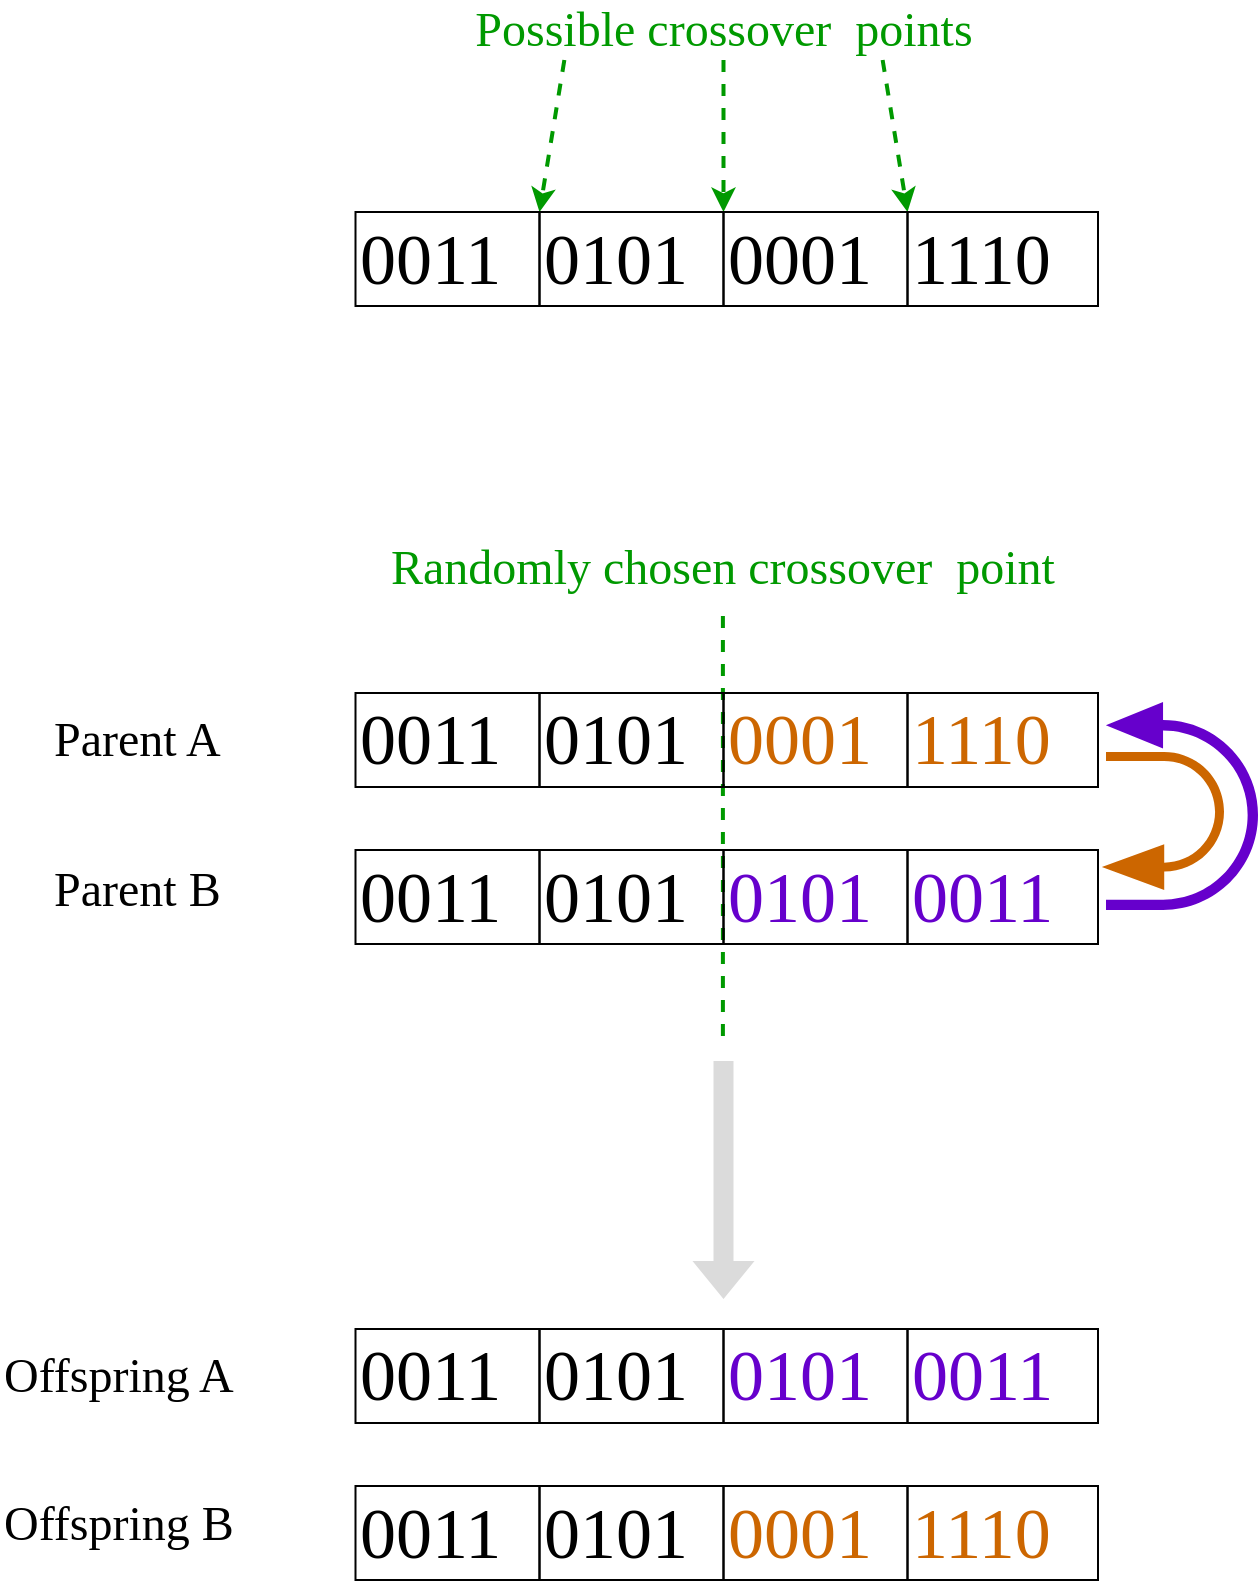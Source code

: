 <mxfile version="21.3.5" type="device">
  <diagram name="Page-1" id="NnesV5St42bMwWYuN8ip">
    <mxGraphModel dx="934" dy="929" grid="0" gridSize="10" guides="1" tooltips="1" connect="1" arrows="1" fold="1" page="0" pageScale="1" pageWidth="850" pageHeight="1100" math="0" shadow="0">
      <root>
        <mxCell id="0" />
        <mxCell id="1" parent="0" />
        <mxCell id="xlCZjYcisONdwjktuFtv-72" value="&lt;font style=&quot;font-size: 36px;&quot; face=&quot;Verdana&quot;&gt;0011&lt;/font&gt;" style="text;html=1;strokeColor=default;fillColor=none;align=left;verticalAlign=middle;whiteSpace=wrap;rounded=0;" parent="1" vertex="1">
          <mxGeometry x="314.75" y="366" width="92" height="47" as="geometry" />
        </mxCell>
        <mxCell id="xlCZjYcisONdwjktuFtv-77" value="" style="endArrow=classic;html=1;rounded=0;entryX=1;entryY=0;entryDx=0;entryDy=0;strokeColor=#009900;exitX=0.25;exitY=1;exitDx=0;exitDy=0;dashed=1;strokeWidth=2;" parent="1" source="xlCZjYcisONdwjktuFtv-78" target="xlCZjYcisONdwjktuFtv-72" edge="1">
          <mxGeometry width="50" height="50" relative="1" as="geometry">
            <mxPoint x="425.5" y="290" as="sourcePoint" />
            <mxPoint x="565.5" y="350" as="targetPoint" />
            <Array as="points" />
          </mxGeometry>
        </mxCell>
        <mxCell id="xlCZjYcisONdwjktuFtv-78" value="&lt;font style=&quot;font-size: 24px;&quot; face=&quot;Verdana&quot;&gt;Possible crossover&amp;nbsp; points&lt;/font&gt;" style="text;html=1;strokeColor=none;fillColor=none;align=center;verticalAlign=middle;whiteSpace=wrap;rounded=0;fontColor=#009900;" parent="1" vertex="1">
          <mxGeometry x="339.61" y="260" width="318.28" height="30" as="geometry" />
        </mxCell>
        <mxCell id="xlCZjYcisONdwjktuFtv-79" value="" style="endArrow=classic;html=1;rounded=0;entryX=0;entryY=0;entryDx=0;entryDy=0;strokeColor=#009900;dashed=1;strokeWidth=2;" parent="1" source="xlCZjYcisONdwjktuFtv-78" target="xlCZjYcisONdwjktuFtv-126" edge="1">
          <mxGeometry width="50" height="50" relative="1" as="geometry">
            <mxPoint x="458.5" y="300" as="sourcePoint" />
            <mxPoint x="498.5" y="330" as="targetPoint" />
          </mxGeometry>
        </mxCell>
        <mxCell id="xlCZjYcisONdwjktuFtv-80" value="" style="endArrow=classic;html=1;rounded=0;entryX=0;entryY=0;entryDx=0;entryDy=0;strokeColor=#009900;exitX=0.75;exitY=1;exitDx=0;exitDy=0;dashed=1;strokeWidth=2;" parent="1" source="xlCZjYcisONdwjktuFtv-78" target="xlCZjYcisONdwjktuFtv-127" edge="1">
          <mxGeometry width="50" height="50" relative="1" as="geometry">
            <mxPoint x="468.5" y="310" as="sourcePoint" />
            <mxPoint x="675.5" y="330.0" as="targetPoint" />
            <Array as="points" />
          </mxGeometry>
        </mxCell>
        <mxCell id="xlCZjYcisONdwjktuFtv-90" value="" style="endArrow=none;dashed=1;html=1;rounded=0;strokeWidth=2;strokeColor=#009900;" parent="1" edge="1">
          <mxGeometry width="50" height="50" relative="1" as="geometry">
            <mxPoint x="498.45" y="778" as="sourcePoint" />
            <mxPoint x="498.45" y="563" as="targetPoint" />
          </mxGeometry>
        </mxCell>
        <mxCell id="xlCZjYcisONdwjktuFtv-100" value="" style="html=1;shadow=0;dashed=0;align=center;verticalAlign=middle;shape=mxgraph.arrows2.uTurnArrow;dy=2.59;arrowHead=23.28;dx2=28.6;direction=east;flipH=1;strokeColor=none;fillColor=#6600CC;gradientColor=none;" parent="1" vertex="1">
          <mxGeometry x="690" y="611" width="76" height="104" as="geometry" />
        </mxCell>
        <mxCell id="xlCZjYcisONdwjktuFtv-104" value="Parent A" style="text;html=1;strokeColor=none;fillColor=none;align=left;verticalAlign=middle;whiteSpace=wrap;rounded=0;fontFamily=Verdana;fontSize=24;" parent="1" vertex="1">
          <mxGeometry x="162" y="615" width="129" height="30" as="geometry" />
        </mxCell>
        <mxCell id="xlCZjYcisONdwjktuFtv-105" value="Parent B" style="text;html=1;strokeColor=none;fillColor=none;align=left;verticalAlign=middle;whiteSpace=wrap;rounded=0;fontFamily=Verdana;fontSize=24;" parent="1" vertex="1">
          <mxGeometry x="162" y="690" width="119" height="30" as="geometry" />
        </mxCell>
        <mxCell id="xlCZjYcisONdwjktuFtv-123" value="" style="shape=flexArrow;endArrow=classic;html=1;rounded=0;fillColor=#DBDBDB;strokeColor=none;" parent="1" edge="1">
          <mxGeometry width="50" height="50" relative="1" as="geometry">
            <mxPoint x="498.75" y="790" as="sourcePoint" />
            <mxPoint x="498.75" y="910" as="targetPoint" />
          </mxGeometry>
        </mxCell>
        <mxCell id="xlCZjYcisONdwjktuFtv-124" value="&lt;font style=&quot;font-size: 24px;&quot; face=&quot;Verdana&quot;&gt;Randomly chosen crossover&amp;nbsp; point&lt;/font&gt;" style="text;html=1;strokeColor=none;fillColor=none;align=center;verticalAlign=middle;whiteSpace=wrap;rounded=0;fontColor=#009900;" parent="1" vertex="1">
          <mxGeometry x="271.05" y="529" width="455.39" height="30" as="geometry" />
        </mxCell>
        <mxCell id="xlCZjYcisONdwjktuFtv-125" value="&lt;font style=&quot;font-size: 36px;&quot; face=&quot;Verdana&quot;&gt;0101&lt;/font&gt;" style="text;html=1;strokeColor=default;fillColor=none;align=left;verticalAlign=middle;whiteSpace=wrap;rounded=0;" parent="1" vertex="1">
          <mxGeometry x="406.75" y="366" width="92" height="47" as="geometry" />
        </mxCell>
        <mxCell id="xlCZjYcisONdwjktuFtv-126" value="&lt;font style=&quot;font-size: 36px;&quot; face=&quot;Verdana&quot;&gt;0001&lt;/font&gt;" style="text;html=1;strokeColor=default;fillColor=none;align=left;verticalAlign=middle;whiteSpace=wrap;rounded=0;" parent="1" vertex="1">
          <mxGeometry x="498.75" y="366" width="92" height="47" as="geometry" />
        </mxCell>
        <mxCell id="xlCZjYcisONdwjktuFtv-127" value="&lt;font style=&quot;font-size: 36px;&quot; face=&quot;Verdana&quot;&gt;1110&lt;/font&gt;" style="text;html=1;strokeColor=default;fillColor=none;align=left;verticalAlign=middle;whiteSpace=wrap;rounded=0;" parent="1" vertex="1">
          <mxGeometry x="590.75" y="366" width="95.25" height="47" as="geometry" />
        </mxCell>
        <mxCell id="xlCZjYcisONdwjktuFtv-128" value="&lt;font style=&quot;font-size: 36px;&quot; face=&quot;Verdana&quot;&gt;0011&lt;/font&gt;" style="text;html=1;strokeColor=default;fillColor=none;align=left;verticalAlign=middle;whiteSpace=wrap;rounded=0;" parent="1" vertex="1">
          <mxGeometry x="314.75" y="606.5" width="92" height="47" as="geometry" />
        </mxCell>
        <mxCell id="xlCZjYcisONdwjktuFtv-129" value="&lt;font style=&quot;font-size: 36px;&quot; face=&quot;Verdana&quot;&gt;0101&lt;/font&gt;" style="text;html=1;strokeColor=default;fillColor=none;align=left;verticalAlign=middle;whiteSpace=wrap;rounded=0;perimeterSpacing=0;" parent="1" vertex="1">
          <mxGeometry x="406.75" y="606.5" width="92" height="47" as="geometry" />
        </mxCell>
        <mxCell id="xlCZjYcisONdwjktuFtv-130" value="&lt;font style=&quot;font-size: 36px;&quot; face=&quot;Verdana&quot; color=&quot;#cc6600&quot;&gt;0001&lt;/font&gt;" style="text;html=1;strokeColor=default;fillColor=none;align=left;verticalAlign=middle;whiteSpace=wrap;rounded=0;" parent="1" vertex="1">
          <mxGeometry x="498.75" y="606.5" width="92" height="47" as="geometry" />
        </mxCell>
        <mxCell id="xlCZjYcisONdwjktuFtv-131" value="&lt;font style=&quot;font-size: 36px;&quot; face=&quot;Verdana&quot; color=&quot;#cc6600&quot;&gt;1110&lt;/font&gt;" style="text;html=1;strokeColor=default;fillColor=none;align=left;verticalAlign=middle;whiteSpace=wrap;rounded=0;" parent="1" vertex="1">
          <mxGeometry x="590.75" y="606.5" width="95.25" height="47" as="geometry" />
        </mxCell>
        <mxCell id="xlCZjYcisONdwjktuFtv-132" value="&lt;font style=&quot;font-size: 36px;&quot; face=&quot;Verdana&quot;&gt;0011&lt;/font&gt;" style="text;html=1;strokeColor=default;fillColor=none;align=left;verticalAlign=middle;whiteSpace=wrap;rounded=0;" parent="1" vertex="1">
          <mxGeometry x="314.75" y="685" width="92" height="47" as="geometry" />
        </mxCell>
        <mxCell id="xlCZjYcisONdwjktuFtv-133" value="&lt;font style=&quot;font-size: 36px;&quot; face=&quot;Verdana&quot;&gt;0101&lt;/font&gt;" style="text;html=1;strokeColor=default;fillColor=none;align=left;verticalAlign=middle;whiteSpace=wrap;rounded=0;" parent="1" vertex="1">
          <mxGeometry x="406.75" y="685" width="92" height="47" as="geometry" />
        </mxCell>
        <mxCell id="xlCZjYcisONdwjktuFtv-134" value="&lt;font style=&quot;font-size: 36px;&quot; face=&quot;Verdana&quot; color=&quot;#6600cc&quot;&gt;0101&lt;/font&gt;" style="text;html=1;strokeColor=default;fillColor=none;align=left;verticalAlign=middle;whiteSpace=wrap;rounded=0;" parent="1" vertex="1">
          <mxGeometry x="498.75" y="685" width="92" height="47" as="geometry" />
        </mxCell>
        <mxCell id="xlCZjYcisONdwjktuFtv-135" value="&lt;font style=&quot;font-size: 36px;&quot; face=&quot;Verdana&quot; color=&quot;#6600cc&quot;&gt;0011&lt;/font&gt;" style="text;html=1;strokeColor=default;fillColor=none;align=left;verticalAlign=middle;whiteSpace=wrap;rounded=0;" parent="1" vertex="1">
          <mxGeometry x="590.75" y="685" width="95.25" height="47" as="geometry" />
        </mxCell>
        <mxCell id="xlCZjYcisONdwjktuFtv-136" value="" style="html=1;shadow=0;dashed=0;align=center;verticalAlign=middle;shape=mxgraph.arrows2.uTurnArrow;dy=2.23;arrowHead=22.91;dx2=31.19;direction=west;flipH=0;strokeColor=none;fillColor=#CC6600;" parent="1" vertex="1">
          <mxGeometry x="690" y="636" width="59" height="69" as="geometry" />
        </mxCell>
        <mxCell id="xlCZjYcisONdwjktuFtv-137" value="Offspring A" style="text;html=1;strokeColor=none;fillColor=none;align=left;verticalAlign=middle;whiteSpace=wrap;rounded=0;fontFamily=Verdana;fontSize=24;" parent="1" vertex="1">
          <mxGeometry x="137" y="933" width="154" height="30" as="geometry" />
        </mxCell>
        <mxCell id="xlCZjYcisONdwjktuFtv-138" value="Offspring B" style="text;html=1;strokeColor=none;fillColor=none;align=left;verticalAlign=middle;whiteSpace=wrap;rounded=0;fontFamily=Verdana;fontSize=24;" parent="1" vertex="1">
          <mxGeometry x="137" y="1007" width="148" height="30" as="geometry" />
        </mxCell>
        <mxCell id="xlCZjYcisONdwjktuFtv-139" value="&lt;font style=&quot;font-size: 36px;&quot; face=&quot;Verdana&quot;&gt;0011&lt;/font&gt;" style="text;html=1;strokeColor=default;fillColor=none;align=left;verticalAlign=middle;whiteSpace=wrap;rounded=0;" parent="1" vertex="1">
          <mxGeometry x="314.75" y="924.5" width="92" height="47" as="geometry" />
        </mxCell>
        <mxCell id="xlCZjYcisONdwjktuFtv-140" value="&lt;font style=&quot;font-size: 36px;&quot; face=&quot;Verdana&quot;&gt;0101&lt;/font&gt;" style="text;html=1;strokeColor=default;fillColor=none;align=left;verticalAlign=middle;whiteSpace=wrap;rounded=0;perimeterSpacing=0;" parent="1" vertex="1">
          <mxGeometry x="406.75" y="924.5" width="92" height="47" as="geometry" />
        </mxCell>
        <mxCell id="xlCZjYcisONdwjktuFtv-141" value="&lt;font style=&quot;font-size: 36px;&quot; face=&quot;Verdana&quot; color=&quot;#cc6600&quot;&gt;0001&lt;/font&gt;" style="text;html=1;strokeColor=default;fillColor=none;align=left;verticalAlign=middle;whiteSpace=wrap;rounded=0;" parent="1" vertex="1">
          <mxGeometry x="498.75" y="1003" width="92" height="47" as="geometry" />
        </mxCell>
        <mxCell id="xlCZjYcisONdwjktuFtv-142" value="&lt;font style=&quot;font-size: 36px;&quot; face=&quot;Verdana&quot; color=&quot;#cc6600&quot;&gt;1110&lt;/font&gt;" style="text;html=1;strokeColor=default;fillColor=none;align=left;verticalAlign=middle;whiteSpace=wrap;rounded=0;" parent="1" vertex="1">
          <mxGeometry x="590.75" y="1003" width="95.25" height="47" as="geometry" />
        </mxCell>
        <mxCell id="xlCZjYcisONdwjktuFtv-143" value="&lt;font style=&quot;font-size: 36px;&quot; face=&quot;Verdana&quot;&gt;0011&lt;/font&gt;" style="text;html=1;strokeColor=default;fillColor=none;align=left;verticalAlign=middle;whiteSpace=wrap;rounded=0;" parent="1" vertex="1">
          <mxGeometry x="314.75" y="1003" width="92" height="47" as="geometry" />
        </mxCell>
        <mxCell id="xlCZjYcisONdwjktuFtv-144" value="&lt;font style=&quot;font-size: 36px;&quot; face=&quot;Verdana&quot;&gt;0101&lt;/font&gt;" style="text;html=1;strokeColor=default;fillColor=none;align=left;verticalAlign=middle;whiteSpace=wrap;rounded=0;" parent="1" vertex="1">
          <mxGeometry x="406.75" y="1003" width="92" height="47" as="geometry" />
        </mxCell>
        <mxCell id="xlCZjYcisONdwjktuFtv-145" value="&lt;font style=&quot;font-size: 36px;&quot; face=&quot;Verdana&quot; color=&quot;#6600cc&quot;&gt;0101&lt;/font&gt;" style="text;html=1;strokeColor=default;fillColor=none;align=left;verticalAlign=middle;whiteSpace=wrap;rounded=0;" parent="1" vertex="1">
          <mxGeometry x="498.75" y="924.5" width="92" height="47" as="geometry" />
        </mxCell>
        <mxCell id="xlCZjYcisONdwjktuFtv-146" value="&lt;font style=&quot;font-size: 36px;&quot; face=&quot;Verdana&quot; color=&quot;#6600cc&quot;&gt;0011&lt;/font&gt;" style="text;html=1;strokeColor=default;fillColor=none;align=left;verticalAlign=middle;whiteSpace=wrap;rounded=0;" parent="1" vertex="1">
          <mxGeometry x="590.75" y="924.5" width="95.25" height="47" as="geometry" />
        </mxCell>
      </root>
    </mxGraphModel>
  </diagram>
</mxfile>

